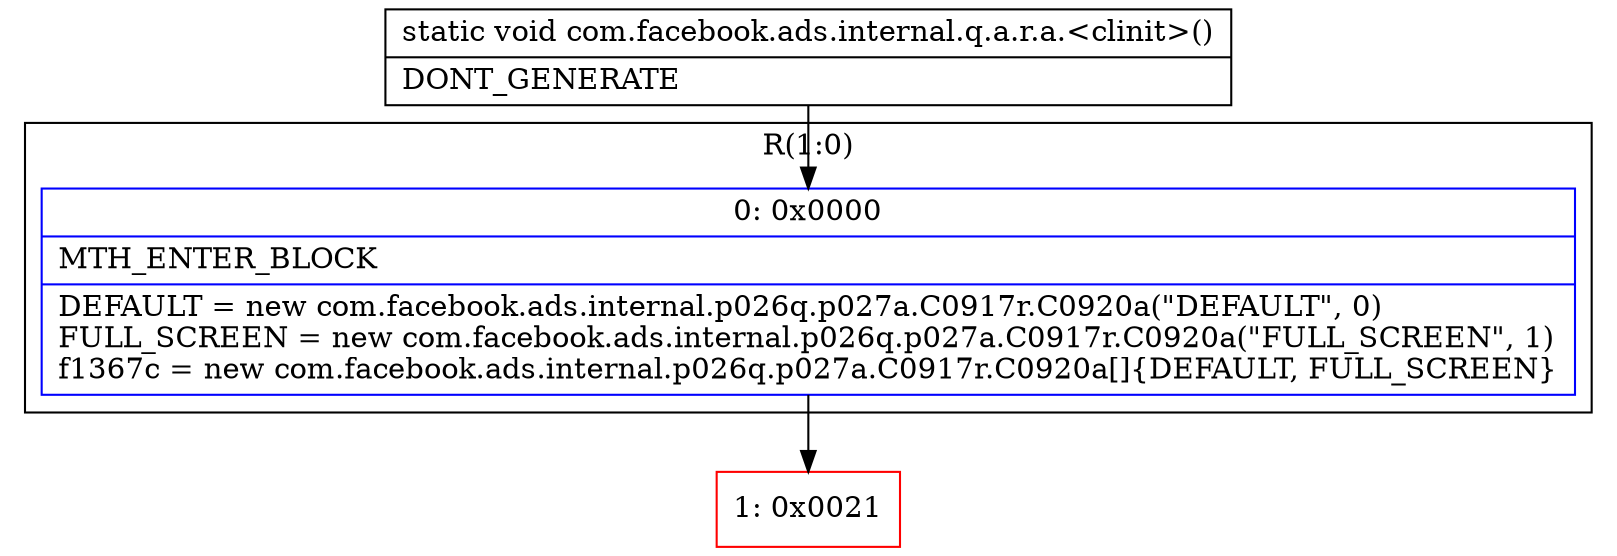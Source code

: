 digraph "CFG forcom.facebook.ads.internal.q.a.r.a.\<clinit\>()V" {
subgraph cluster_Region_537737798 {
label = "R(1:0)";
node [shape=record,color=blue];
Node_0 [shape=record,label="{0\:\ 0x0000|MTH_ENTER_BLOCK\l|DEFAULT = new com.facebook.ads.internal.p026q.p027a.C0917r.C0920a(\"DEFAULT\", 0)\lFULL_SCREEN = new com.facebook.ads.internal.p026q.p027a.C0917r.C0920a(\"FULL_SCREEN\", 1)\lf1367c = new com.facebook.ads.internal.p026q.p027a.C0917r.C0920a[]\{DEFAULT, FULL_SCREEN\}\l}"];
}
Node_1 [shape=record,color=red,label="{1\:\ 0x0021}"];
MethodNode[shape=record,label="{static void com.facebook.ads.internal.q.a.r.a.\<clinit\>()  | DONT_GENERATE\l}"];
MethodNode -> Node_0;
Node_0 -> Node_1;
}

